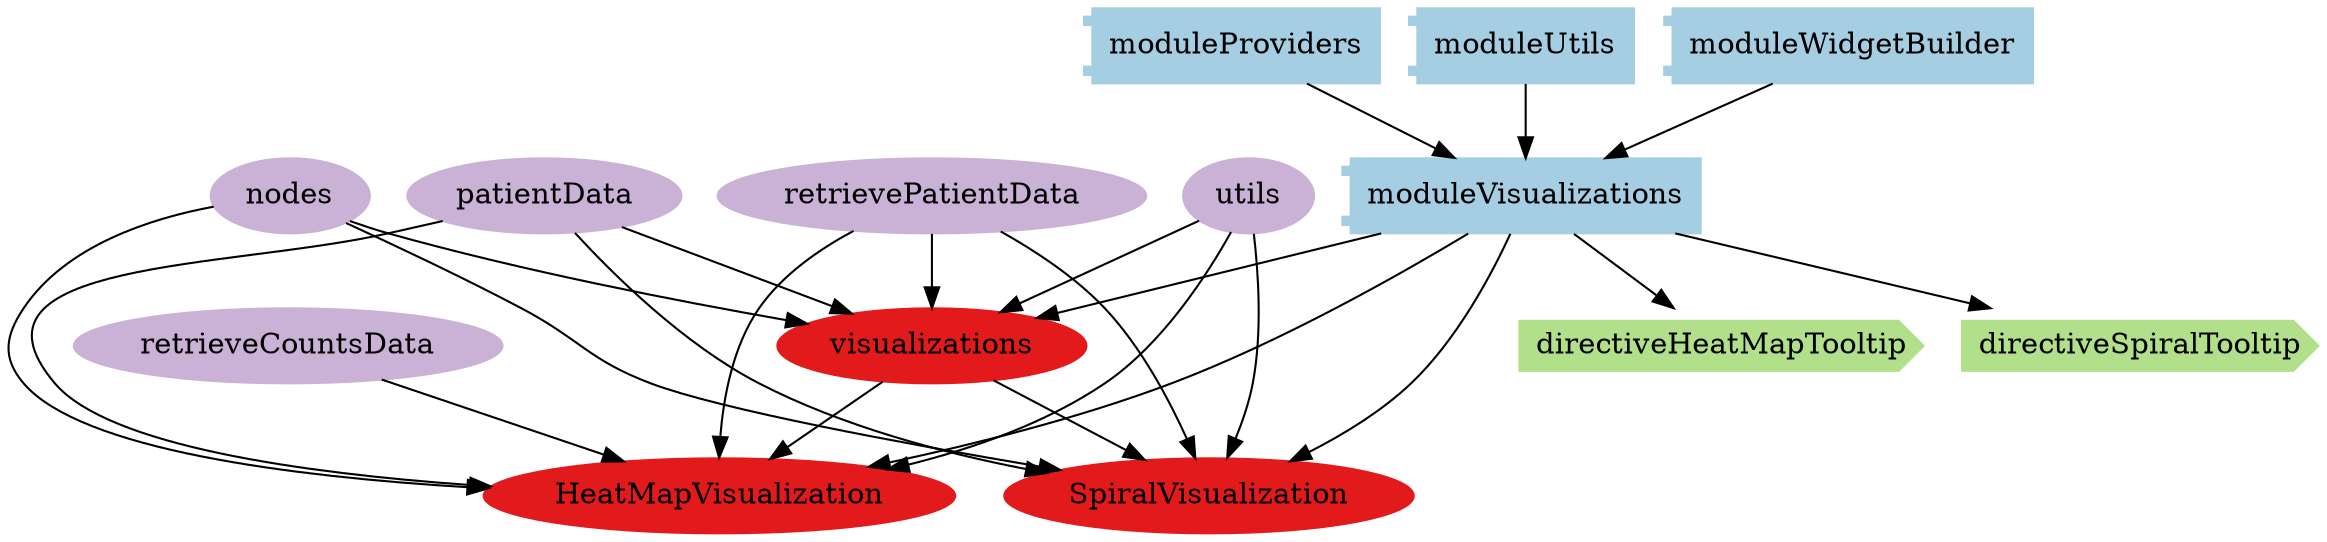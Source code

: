 digraph dependencies {
  node[shape="component",style="filled",colorscheme=paired12]


    node[shape="component"]
    "moduleVisualizations"[label="moduleVisualizations", color=1]

    
      "moduleProviders"[label="moduleProviders", color=1]
      "moduleProviders" -> "moduleVisualizations"
    
      "moduleUtils"[label="moduleUtils", color=1]
      "moduleUtils" -> "moduleVisualizations"
    
      "moduleWidgetBuilder"[label="moduleWidgetBuilder", color=1]
      "moduleWidgetBuilder" -> "moduleVisualizations"
    


    node[shape="ellipse"]
    


    

    

    
      "HeatMapVisualization"[label="HeatMapVisualization", color=6]
      "moduleVisualizations" -> "HeatMapVisualization"
    
      "SpiralVisualization"[label="SpiralVisualization", color=6]
      "moduleVisualizations" -> "SpiralVisualization"
    
      "visualizations"[label="visualizations", color=6]
      "moduleVisualizations" -> "visualizations"
    

    node[shape="cds"]
    

    
      "directiveHeatMapTooltip"[label="directiveHeatMapTooltip", color=3]
      "moduleVisualizations" -> "directiveHeatMapTooltip"
    
      "directiveSpiralTooltip"[label="directiveSpiralTooltip", color=3]
      "moduleVisualizations" -> "directiveSpiralTooltip"
    









    node[shape="ellipse",style="filled", color=9]
    

    
      
    
      
    


    

    

    
      
        "visualizations"[label="visualizations"]
        "visualizations" -> "HeatMapVisualization"
      
        "patientData"[label="patientData"]
        "patientData" -> "HeatMapVisualization"
      
        "retrieveCountsData"[label="retrieveCountsData"]
        "retrieveCountsData" -> "HeatMapVisualization"
      
        "retrievePatientData"[label="retrievePatientData"]
        "retrievePatientData" -> "HeatMapVisualization"
      
        "utils"[label="utils"]
        "utils" -> "HeatMapVisualization"
      
        "nodes"[label="nodes"]
        "nodes" -> "HeatMapVisualization"
      
    
      
        "visualizations"[label="visualizations"]
        "visualizations" -> "SpiralVisualization"
      
        "patientData"[label="patientData"]
        "patientData" -> "SpiralVisualization"
      
        "retrievePatientData"[label="retrievePatientData"]
        "retrievePatientData" -> "SpiralVisualization"
      
        "utils"[label="utils"]
        "utils" -> "SpiralVisualization"
      
        "nodes"[label="nodes"]
        "nodes" -> "SpiralVisualization"
      
    
      
        "patientData"[label="patientData"]
        "patientData" -> "visualizations"
      
        "retrievePatientData"[label="retrievePatientData"]
        "retrievePatientData" -> "visualizations"
      
        "utils"[label="utils"]
        "utils" -> "visualizations"
      
        "nodes"[label="nodes"]
        "nodes" -> "visualizations"
      
    

    


}
